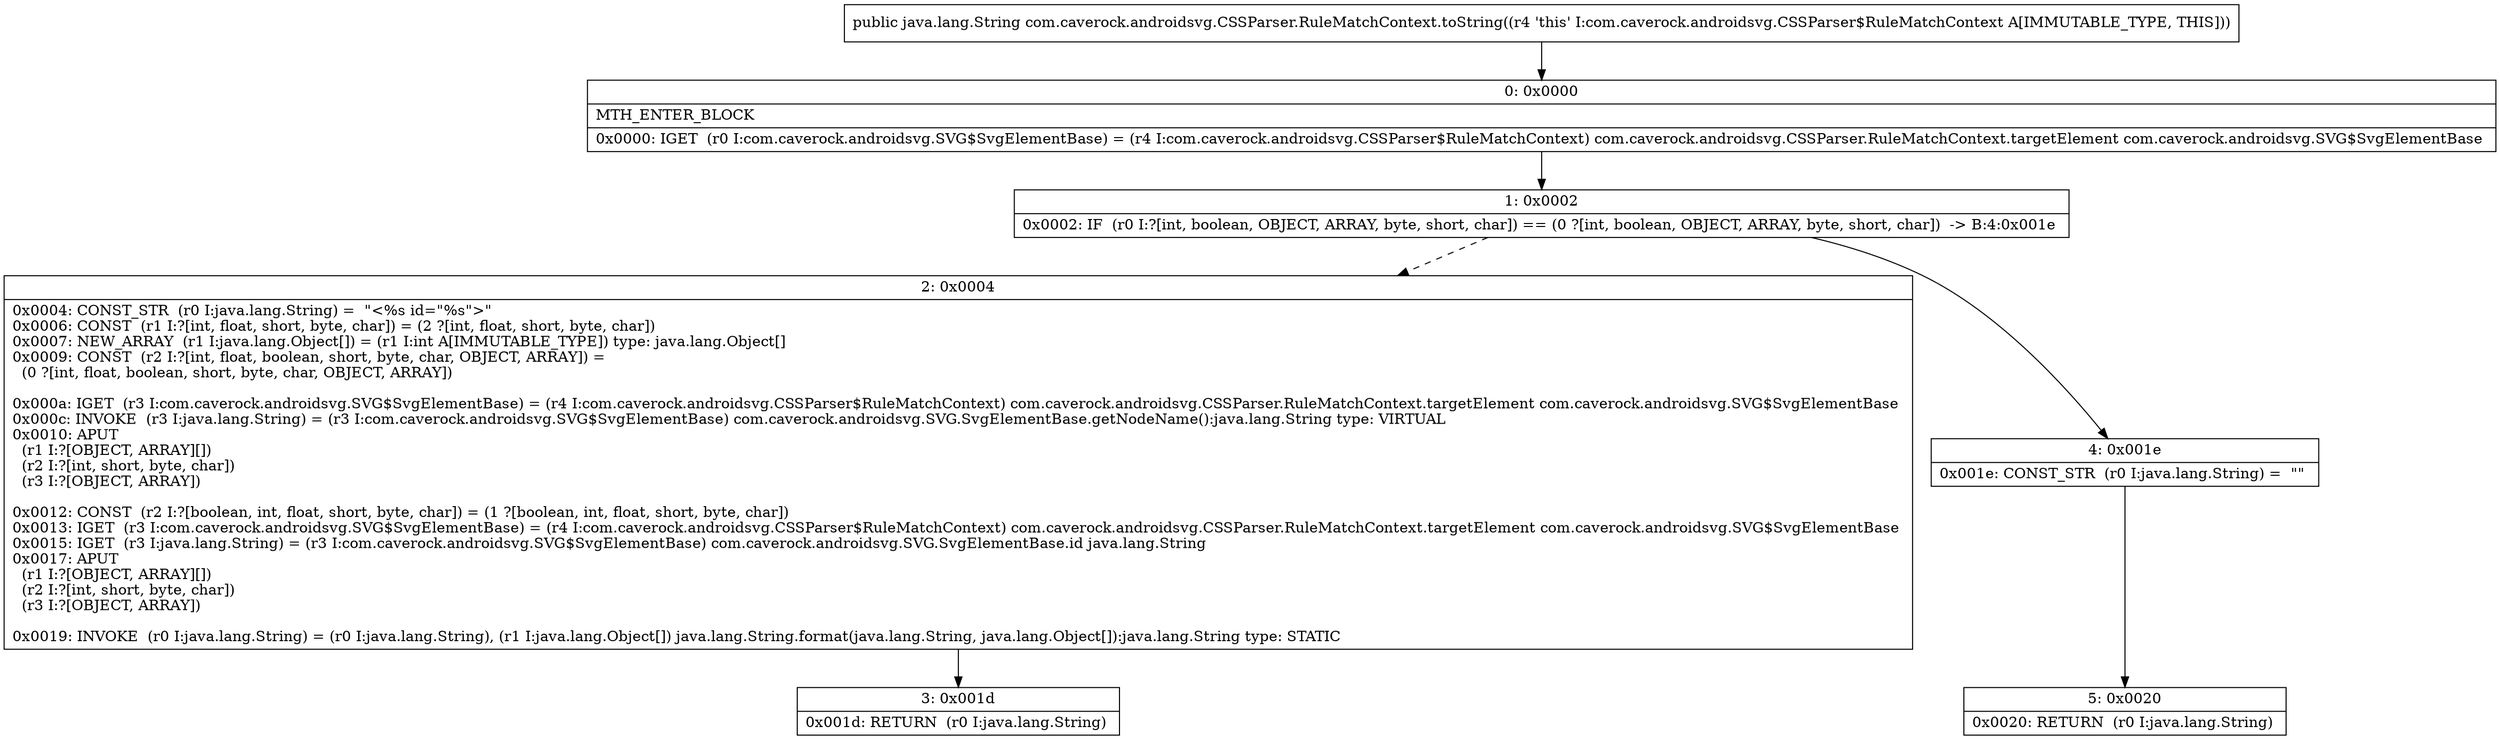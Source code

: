 digraph "CFG forcom.caverock.androidsvg.CSSParser.RuleMatchContext.toString()Ljava\/lang\/String;" {
Node_0 [shape=record,label="{0\:\ 0x0000|MTH_ENTER_BLOCK\l|0x0000: IGET  (r0 I:com.caverock.androidsvg.SVG$SvgElementBase) = (r4 I:com.caverock.androidsvg.CSSParser$RuleMatchContext) com.caverock.androidsvg.CSSParser.RuleMatchContext.targetElement com.caverock.androidsvg.SVG$SvgElementBase \l}"];
Node_1 [shape=record,label="{1\:\ 0x0002|0x0002: IF  (r0 I:?[int, boolean, OBJECT, ARRAY, byte, short, char]) == (0 ?[int, boolean, OBJECT, ARRAY, byte, short, char])  \-\> B:4:0x001e \l}"];
Node_2 [shape=record,label="{2\:\ 0x0004|0x0004: CONST_STR  (r0 I:java.lang.String) =  \"\<%s id=\"%s\"\>\" \l0x0006: CONST  (r1 I:?[int, float, short, byte, char]) = (2 ?[int, float, short, byte, char]) \l0x0007: NEW_ARRAY  (r1 I:java.lang.Object[]) = (r1 I:int A[IMMUTABLE_TYPE]) type: java.lang.Object[] \l0x0009: CONST  (r2 I:?[int, float, boolean, short, byte, char, OBJECT, ARRAY]) = \l  (0 ?[int, float, boolean, short, byte, char, OBJECT, ARRAY])\l \l0x000a: IGET  (r3 I:com.caverock.androidsvg.SVG$SvgElementBase) = (r4 I:com.caverock.androidsvg.CSSParser$RuleMatchContext) com.caverock.androidsvg.CSSParser.RuleMatchContext.targetElement com.caverock.androidsvg.SVG$SvgElementBase \l0x000c: INVOKE  (r3 I:java.lang.String) = (r3 I:com.caverock.androidsvg.SVG$SvgElementBase) com.caverock.androidsvg.SVG.SvgElementBase.getNodeName():java.lang.String type: VIRTUAL \l0x0010: APUT  \l  (r1 I:?[OBJECT, ARRAY][])\l  (r2 I:?[int, short, byte, char])\l  (r3 I:?[OBJECT, ARRAY])\l \l0x0012: CONST  (r2 I:?[boolean, int, float, short, byte, char]) = (1 ?[boolean, int, float, short, byte, char]) \l0x0013: IGET  (r3 I:com.caverock.androidsvg.SVG$SvgElementBase) = (r4 I:com.caverock.androidsvg.CSSParser$RuleMatchContext) com.caverock.androidsvg.CSSParser.RuleMatchContext.targetElement com.caverock.androidsvg.SVG$SvgElementBase \l0x0015: IGET  (r3 I:java.lang.String) = (r3 I:com.caverock.androidsvg.SVG$SvgElementBase) com.caverock.androidsvg.SVG.SvgElementBase.id java.lang.String \l0x0017: APUT  \l  (r1 I:?[OBJECT, ARRAY][])\l  (r2 I:?[int, short, byte, char])\l  (r3 I:?[OBJECT, ARRAY])\l \l0x0019: INVOKE  (r0 I:java.lang.String) = (r0 I:java.lang.String), (r1 I:java.lang.Object[]) java.lang.String.format(java.lang.String, java.lang.Object[]):java.lang.String type: STATIC \l}"];
Node_3 [shape=record,label="{3\:\ 0x001d|0x001d: RETURN  (r0 I:java.lang.String) \l}"];
Node_4 [shape=record,label="{4\:\ 0x001e|0x001e: CONST_STR  (r0 I:java.lang.String) =  \"\" \l}"];
Node_5 [shape=record,label="{5\:\ 0x0020|0x0020: RETURN  (r0 I:java.lang.String) \l}"];
MethodNode[shape=record,label="{public java.lang.String com.caverock.androidsvg.CSSParser.RuleMatchContext.toString((r4 'this' I:com.caverock.androidsvg.CSSParser$RuleMatchContext A[IMMUTABLE_TYPE, THIS])) }"];
MethodNode -> Node_0;
Node_0 -> Node_1;
Node_1 -> Node_2[style=dashed];
Node_1 -> Node_4;
Node_2 -> Node_3;
Node_4 -> Node_5;
}

